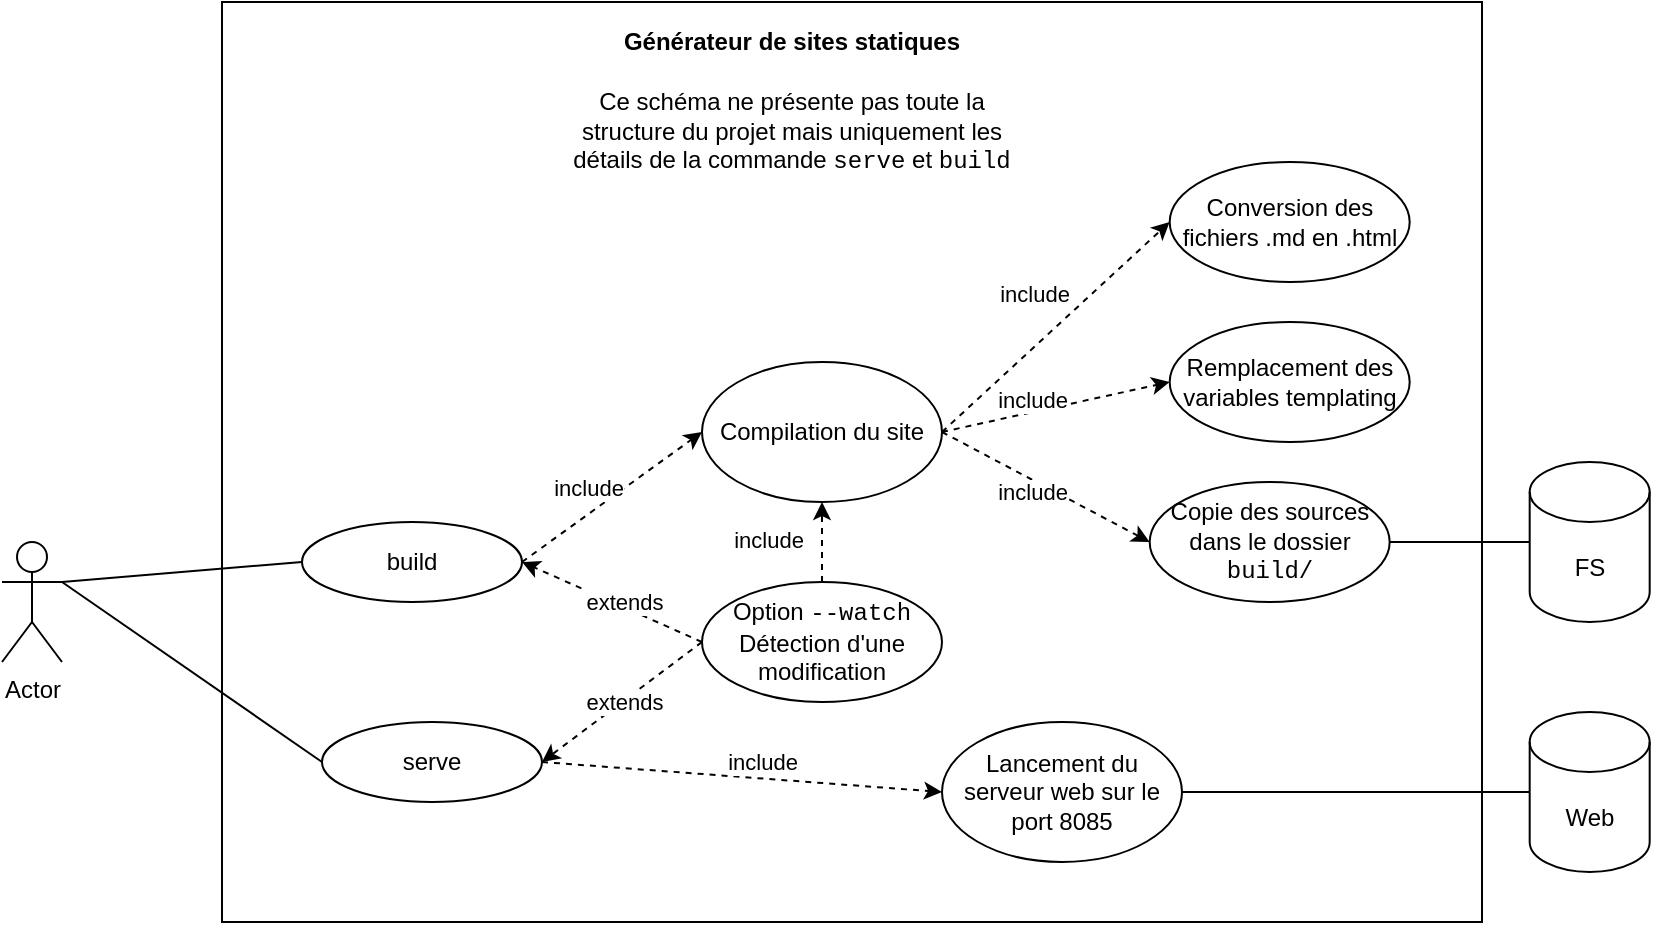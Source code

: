 <mxfile version="13.7.3" type="device"><diagram id="0vl5lZcSNHMfAedIOfYg" name="Page-1"><mxGraphModel dx="1024" dy="592" grid="1" gridSize="10" guides="1" tooltips="1" connect="1" arrows="1" fold="1" page="1" pageScale="1" pageWidth="2336" pageHeight="1654" math="0" shadow="0"><root><mxCell id="0"/><mxCell id="1" parent="0"/><mxCell id="HCVFK9dBc85aifQopg2d-1" value="Actor" style="shape=umlActor;verticalLabelPosition=bottom;verticalAlign=top;html=1;outlineConnect=0;" vertex="1" parent="1"><mxGeometry x="250" y="290" width="30" height="60" as="geometry"/></mxCell><mxCell id="HCVFK9dBc85aifQopg2d-6" value="build&lt;span style=&quot;color: rgba(0 , 0 , 0 , 0) ; font-family: monospace ; font-size: 0px&quot;&gt;%3CmxGraphModel%3E%3Croot%3E%3CmxCell%20id%3D%220%22%2F%3E%3CmxCell%20id%3D%221%22%20parent%3D%220%22%2F%3E%3CmxCell%20id%3D%222%22%20value%3D%22init%22%20style%3D%22ellipse%3BwhiteSpace%3Dwrap%3Bhtml%3D1%3B%22%20vertex%3D%221%22%20parent%3D%221%22%3E%3CmxGeometry%20x%3D%22410%22%20y%3D%22190%22%20width%3D%22110%22%20height%3D%2240%22%20as%3D%22geometry%22%2F%3E%3C%2FmxCell%3E%3C%2Froot%3E%3C%2FmxGraphModel%3E&lt;/span&gt;" style="ellipse;whiteSpace=wrap;html=1;" vertex="1" parent="1"><mxGeometry x="400" y="280" width="110" height="40" as="geometry"/></mxCell><mxCell id="HCVFK9dBc85aifQopg2d-7" value="serve" style="ellipse;whiteSpace=wrap;html=1;" vertex="1" parent="1"><mxGeometry x="410" y="380" width="110" height="40" as="geometry"/></mxCell><mxCell id="HCVFK9dBc85aifQopg2d-10" value="" style="endArrow=none;html=1;entryX=0;entryY=0.5;entryDx=0;entryDy=0;exitX=1;exitY=0.333;exitDx=0;exitDy=0;exitPerimeter=0;" edge="1" parent="1" source="HCVFK9dBc85aifQopg2d-1" target="HCVFK9dBc85aifQopg2d-6"><mxGeometry width="50" height="50" relative="1" as="geometry"><mxPoint x="290" y="318.621" as="sourcePoint"/><mxPoint x="420" y="220" as="targetPoint"/></mxGeometry></mxCell><mxCell id="HCVFK9dBc85aifQopg2d-11" value="" style="endArrow=none;html=1;entryX=0;entryY=0.5;entryDx=0;entryDy=0;" edge="1" parent="1" target="HCVFK9dBc85aifQopg2d-7"><mxGeometry width="50" height="50" relative="1" as="geometry"><mxPoint x="280" y="310" as="sourcePoint"/><mxPoint x="420" y="300" as="targetPoint"/></mxGeometry></mxCell><mxCell id="HCVFK9dBc85aifQopg2d-15" value="&lt;b&gt;Générateur de sites statiques&lt;/b&gt;" style="text;html=1;strokeColor=none;fillColor=none;align=center;verticalAlign=middle;whiteSpace=wrap;rounded=0;container=1;" vertex="1" parent="1"><mxGeometry x="550" y="30" width="190" height="20" as="geometry"/></mxCell><mxCell id="HCVFK9dBc85aifQopg2d-27" value="FS" style="shape=cylinder3;whiteSpace=wrap;html=1;boundedLbl=1;backgroundOutline=1;size=15;fillColor=none;" vertex="1" parent="1"><mxGeometry x="1013.84" y="250" width="60" height="80" as="geometry"/></mxCell><mxCell id="HCVFK9dBc85aifQopg2d-28" value="Copie des sources dans le dossier &lt;font face=&quot;Courier New&quot;&gt;build/&lt;/font&gt;" style="ellipse;whiteSpace=wrap;html=1;" vertex="1" parent="1"><mxGeometry x="823.84" y="260" width="120" height="60" as="geometry"/></mxCell><mxCell id="HCVFK9dBc85aifQopg2d-30" value="" style="endArrow=classic;html=1;exitX=1;exitY=0.5;exitDx=0;exitDy=0;dashed=1;entryX=0;entryY=0.5;entryDx=0;entryDy=0;" edge="1" parent="1" source="HCVFK9dBc85aifQopg2d-45" target="HCVFK9dBc85aifQopg2d-28"><mxGeometry width="50" height="50" relative="1" as="geometry"><mxPoint x="530" y="300" as="sourcePoint"/><mxPoint x="630" y="480" as="targetPoint"/></mxGeometry></mxCell><mxCell id="HCVFK9dBc85aifQopg2d-31" value="include" style="edgeLabel;html=1;align=center;verticalAlign=middle;resizable=0;points=[];" vertex="1" connectable="0" parent="HCVFK9dBc85aifQopg2d-30"><mxGeometry x="0.331" y="-1" relative="1" as="geometry"><mxPoint x="-23.61" y="-7.7" as="offset"/></mxGeometry></mxCell><mxCell id="HCVFK9dBc85aifQopg2d-32" value="" style="endArrow=none;html=1;entryX=0;entryY=0.5;entryDx=0;entryDy=0;entryPerimeter=0;exitX=1;exitY=0.5;exitDx=0;exitDy=0;" edge="1" parent="1" source="HCVFK9dBc85aifQopg2d-28" target="HCVFK9dBc85aifQopg2d-27"><mxGeometry width="50" height="50" relative="1" as="geometry"><mxPoint x="663.84" y="370" as="sourcePoint"/><mxPoint x="713.84" y="320" as="targetPoint"/></mxGeometry></mxCell><mxCell id="HCVFK9dBc85aifQopg2d-33" value="Web" style="shape=cylinder3;whiteSpace=wrap;html=1;boundedLbl=1;backgroundOutline=1;size=15;fillColor=none;" vertex="1" parent="1"><mxGeometry x="1013.84" y="375" width="60" height="80" as="geometry"/></mxCell><mxCell id="HCVFK9dBc85aifQopg2d-38" value="Remplacement des variables templating" style="ellipse;whiteSpace=wrap;html=1;" vertex="1" parent="1"><mxGeometry x="833.84" y="180" width="120" height="60" as="geometry"/></mxCell><mxCell id="HCVFK9dBc85aifQopg2d-40" value="" style="endArrow=classic;html=1;exitX=1;exitY=0.5;exitDx=0;exitDy=0;dashed=1;entryX=0;entryY=0.5;entryDx=0;entryDy=0;" edge="1" parent="1" source="HCVFK9dBc85aifQopg2d-45" target="HCVFK9dBc85aifQopg2d-38"><mxGeometry width="50" height="50" relative="1" as="geometry"><mxPoint x="530" y="300" as="sourcePoint"/><mxPoint x="620" y="330" as="targetPoint"/></mxGeometry></mxCell><mxCell id="HCVFK9dBc85aifQopg2d-41" value="include" style="edgeLabel;html=1;align=center;verticalAlign=middle;resizable=0;points=[];" vertex="1" connectable="0" parent="HCVFK9dBc85aifQopg2d-40"><mxGeometry x="0.331" y="-1" relative="1" as="geometry"><mxPoint x="-30.8" y="-0.6" as="offset"/></mxGeometry></mxCell><mxCell id="HCVFK9dBc85aifQopg2d-42" value="Option &lt;font face=&quot;Courier New&quot;&gt;--watch&lt;/font&gt;&lt;br&gt;Détection d'une modification" style="ellipse;whiteSpace=wrap;html=1;" vertex="1" parent="1"><mxGeometry x="600" y="310" width="120" height="60" as="geometry"/></mxCell><mxCell id="HCVFK9dBc85aifQopg2d-43" value="" style="endArrow=classic;html=1;dashed=1;entryX=1;entryY=0.5;entryDx=0;entryDy=0;exitX=0;exitY=0.5;exitDx=0;exitDy=0;" edge="1" parent="1" source="HCVFK9dBc85aifQopg2d-42" target="HCVFK9dBc85aifQopg2d-6"><mxGeometry width="50" height="50" relative="1" as="geometry"><mxPoint x="610" y="380" as="sourcePoint"/><mxPoint x="570" y="300" as="targetPoint"/></mxGeometry></mxCell><mxCell id="HCVFK9dBc85aifQopg2d-44" value="extends" style="edgeLabel;html=1;align=center;verticalAlign=middle;resizable=0;points=[];" vertex="1" connectable="0" parent="HCVFK9dBc85aifQopg2d-43"><mxGeometry x="0.331" y="-1" relative="1" as="geometry"><mxPoint x="19.91" y="7.72" as="offset"/></mxGeometry></mxCell><mxCell id="HCVFK9dBc85aifQopg2d-45" value="Compilation du site" style="ellipse;whiteSpace=wrap;html=1;" vertex="1" parent="1"><mxGeometry x="600" y="200" width="120" height="70" as="geometry"/></mxCell><mxCell id="HCVFK9dBc85aifQopg2d-46" value="Conversion des fichiers .md en .html" style="ellipse;whiteSpace=wrap;html=1;" vertex="1" parent="1"><mxGeometry x="833.84" y="100" width="120" height="60" as="geometry"/></mxCell><mxCell id="HCVFK9dBc85aifQopg2d-47" value="" style="endArrow=classic;html=1;exitX=1;exitY=0.5;exitDx=0;exitDy=0;dashed=1;entryX=0;entryY=0.5;entryDx=0;entryDy=0;" edge="1" parent="1" source="HCVFK9dBc85aifQopg2d-45" target="HCVFK9dBc85aifQopg2d-46"><mxGeometry width="50" height="50" relative="1" as="geometry"><mxPoint x="520" y="310" as="sourcePoint"/><mxPoint x="647.574" y="231.213" as="targetPoint"/></mxGeometry></mxCell><mxCell id="HCVFK9dBc85aifQopg2d-48" value="include" style="edgeLabel;html=1;align=center;verticalAlign=middle;resizable=0;points=[];" vertex="1" connectable="0" parent="HCVFK9dBc85aifQopg2d-47"><mxGeometry x="0.331" y="-1" relative="1" as="geometry"><mxPoint x="-30.8" y="-0.6" as="offset"/></mxGeometry></mxCell><mxCell id="HCVFK9dBc85aifQopg2d-49" value="" style="endArrow=classic;html=1;exitX=0.5;exitY=0;exitDx=0;exitDy=0;dashed=1;entryX=0.5;entryY=1;entryDx=0;entryDy=0;" edge="1" parent="1" source="HCVFK9dBc85aifQopg2d-42" target="HCVFK9dBc85aifQopg2d-45"><mxGeometry width="50" height="50" relative="1" as="geometry"><mxPoint x="730" y="245" as="sourcePoint"/><mxPoint x="843.84" y="140" as="targetPoint"/></mxGeometry></mxCell><mxCell id="HCVFK9dBc85aifQopg2d-50" value="include" style="edgeLabel;html=1;align=center;verticalAlign=middle;resizable=0;points=[];" vertex="1" connectable="0" parent="HCVFK9dBc85aifQopg2d-49"><mxGeometry x="0.331" y="-1" relative="1" as="geometry"><mxPoint x="-28.02" y="5.67" as="offset"/></mxGeometry></mxCell><mxCell id="HCVFK9dBc85aifQopg2d-51" value="" style="endArrow=classic;html=1;exitX=1;exitY=0.5;exitDx=0;exitDy=0;dashed=1;entryX=0;entryY=0.5;entryDx=0;entryDy=0;" edge="1" parent="1" source="HCVFK9dBc85aifQopg2d-6" target="HCVFK9dBc85aifQopg2d-45"><mxGeometry width="50" height="50" relative="1" as="geometry"><mxPoint x="520" y="200" as="sourcePoint"/><mxPoint x="610" y="245" as="targetPoint"/></mxGeometry></mxCell><mxCell id="HCVFK9dBc85aifQopg2d-52" value="include" style="edgeLabel;html=1;align=center;verticalAlign=middle;resizable=0;points=[];" vertex="1" connectable="0" parent="HCVFK9dBc85aifQopg2d-51"><mxGeometry x="0.331" y="-1" relative="1" as="geometry"><mxPoint x="-28.02" y="5.67" as="offset"/></mxGeometry></mxCell><mxCell id="HCVFK9dBc85aifQopg2d-54" value="Ce schéma ne présente pas toute la structure du projet mais uniquement les détails de la commande &lt;font face=&quot;Courier New&quot;&gt;serve&lt;/font&gt; et &lt;font face=&quot;Courier New&quot;&gt;build&lt;/font&gt;" style="text;html=1;strokeColor=none;fillColor=none;align=center;verticalAlign=middle;whiteSpace=wrap;rounded=0;" vertex="1" parent="1"><mxGeometry x="525" y="60" width="240" height="50" as="geometry"/></mxCell><mxCell id="HCVFK9dBc85aifQopg2d-55" value="" style="endArrow=classic;html=1;dashed=1;exitX=0;exitY=0.5;exitDx=0;exitDy=0;entryX=1;entryY=0.5;entryDx=0;entryDy=0;" edge="1" parent="1" source="HCVFK9dBc85aifQopg2d-42" target="HCVFK9dBc85aifQopg2d-7"><mxGeometry width="50" height="50" relative="1" as="geometry"><mxPoint x="520" y="310" as="sourcePoint"/><mxPoint x="490" y="340" as="targetPoint"/></mxGeometry></mxCell><mxCell id="HCVFK9dBc85aifQopg2d-56" value="extends" style="edgeLabel;html=1;align=center;verticalAlign=middle;resizable=0;points=[];" vertex="1" connectable="0" parent="HCVFK9dBc85aifQopg2d-55"><mxGeometry x="0.331" y="-1" relative="1" as="geometry"><mxPoint x="14.2" y="-9.4" as="offset"/></mxGeometry></mxCell><mxCell id="HCVFK9dBc85aifQopg2d-57" value="Lancement du serveur web sur le port 8085" style="ellipse;whiteSpace=wrap;html=1;" vertex="1" parent="1"><mxGeometry x="720" y="380" width="120" height="70" as="geometry"/></mxCell><mxCell id="HCVFK9dBc85aifQopg2d-58" value="" style="endArrow=none;html=1;entryX=0;entryY=0.5;entryDx=0;entryDy=0;entryPerimeter=0;exitX=1;exitY=0.5;exitDx=0;exitDy=0;" edge="1" parent="1" source="HCVFK9dBc85aifQopg2d-57" target="HCVFK9dBc85aifQopg2d-33"><mxGeometry width="50" height="50" relative="1" as="geometry"><mxPoint x="953.84" y="300" as="sourcePoint"/><mxPoint x="1023.84" y="300" as="targetPoint"/></mxGeometry></mxCell><mxCell id="HCVFK9dBc85aifQopg2d-59" value="" style="endArrow=classic;html=1;dashed=1;exitX=1;exitY=0.5;exitDx=0;exitDy=0;entryX=0;entryY=0.5;entryDx=0;entryDy=0;" edge="1" parent="1" source="HCVFK9dBc85aifQopg2d-7" target="HCVFK9dBc85aifQopg2d-57"><mxGeometry width="50" height="50" relative="1" as="geometry"><mxPoint x="530" y="410" as="sourcePoint"/><mxPoint x="610" y="350" as="targetPoint"/></mxGeometry></mxCell><mxCell id="HCVFK9dBc85aifQopg2d-60" value="include" style="edgeLabel;html=1;align=center;verticalAlign=middle;resizable=0;points=[];" vertex="1" connectable="0" parent="HCVFK9dBc85aifQopg2d-59"><mxGeometry x="0.331" y="-1" relative="1" as="geometry"><mxPoint x="-23.61" y="-10.94" as="offset"/></mxGeometry></mxCell><mxCell id="HCVFK9dBc85aifQopg2d-61" value="" style="rounded=0;whiteSpace=wrap;html=1;fillColor=none;" vertex="1" parent="1"><mxGeometry x="360" y="20" width="630" height="460" as="geometry"/></mxCell></root></mxGraphModel></diagram></mxfile>